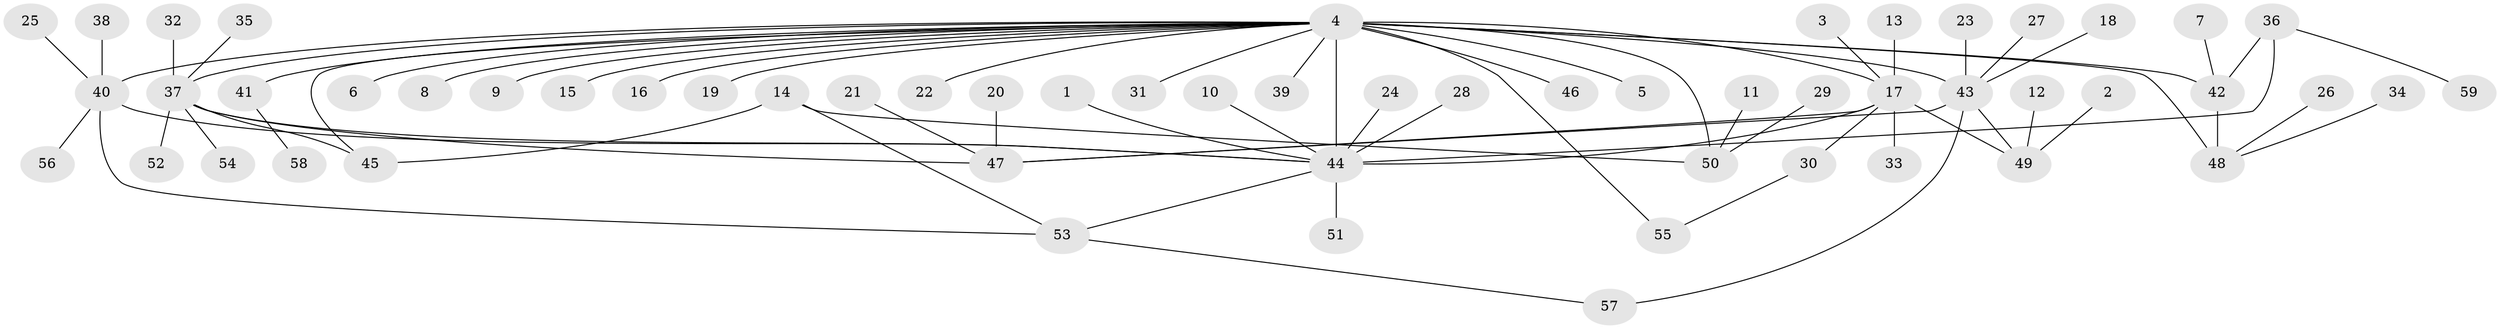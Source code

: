 // original degree distribution, {5: 0.017094017094017096, 26: 0.008547008547008548, 3: 0.11965811965811966, 6: 0.03418803418803419, 1: 0.5641025641025641, 9: 0.02564102564102564, 2: 0.17094017094017094, 8: 0.008547008547008548, 7: 0.02564102564102564, 4: 0.02564102564102564}
// Generated by graph-tools (version 1.1) at 2025/26/03/09/25 03:26:00]
// undirected, 59 vertices, 72 edges
graph export_dot {
graph [start="1"]
  node [color=gray90,style=filled];
  1;
  2;
  3;
  4;
  5;
  6;
  7;
  8;
  9;
  10;
  11;
  12;
  13;
  14;
  15;
  16;
  17;
  18;
  19;
  20;
  21;
  22;
  23;
  24;
  25;
  26;
  27;
  28;
  29;
  30;
  31;
  32;
  33;
  34;
  35;
  36;
  37;
  38;
  39;
  40;
  41;
  42;
  43;
  44;
  45;
  46;
  47;
  48;
  49;
  50;
  51;
  52;
  53;
  54;
  55;
  56;
  57;
  58;
  59;
  1 -- 44 [weight=1.0];
  2 -- 49 [weight=1.0];
  3 -- 17 [weight=1.0];
  4 -- 5 [weight=2.0];
  4 -- 6 [weight=1.0];
  4 -- 8 [weight=1.0];
  4 -- 9 [weight=1.0];
  4 -- 15 [weight=1.0];
  4 -- 16 [weight=1.0];
  4 -- 17 [weight=3.0];
  4 -- 19 [weight=1.0];
  4 -- 22 [weight=1.0];
  4 -- 31 [weight=1.0];
  4 -- 37 [weight=1.0];
  4 -- 39 [weight=1.0];
  4 -- 40 [weight=1.0];
  4 -- 41 [weight=1.0];
  4 -- 42 [weight=1.0];
  4 -- 43 [weight=2.0];
  4 -- 44 [weight=2.0];
  4 -- 45 [weight=1.0];
  4 -- 46 [weight=1.0];
  4 -- 48 [weight=2.0];
  4 -- 50 [weight=1.0];
  4 -- 55 [weight=1.0];
  7 -- 42 [weight=1.0];
  10 -- 44 [weight=1.0];
  11 -- 50 [weight=1.0];
  12 -- 49 [weight=1.0];
  13 -- 17 [weight=1.0];
  14 -- 45 [weight=1.0];
  14 -- 50 [weight=1.0];
  14 -- 53 [weight=1.0];
  17 -- 30 [weight=1.0];
  17 -- 33 [weight=1.0];
  17 -- 44 [weight=1.0];
  17 -- 47 [weight=1.0];
  17 -- 49 [weight=1.0];
  18 -- 43 [weight=1.0];
  20 -- 47 [weight=1.0];
  21 -- 47 [weight=1.0];
  23 -- 43 [weight=1.0];
  24 -- 44 [weight=1.0];
  25 -- 40 [weight=1.0];
  26 -- 48 [weight=1.0];
  27 -- 43 [weight=1.0];
  28 -- 44 [weight=1.0];
  29 -- 50 [weight=1.0];
  30 -- 55 [weight=1.0];
  32 -- 37 [weight=1.0];
  34 -- 48 [weight=1.0];
  35 -- 37 [weight=1.0];
  36 -- 42 [weight=1.0];
  36 -- 44 [weight=2.0];
  36 -- 59 [weight=1.0];
  37 -- 44 [weight=1.0];
  37 -- 45 [weight=1.0];
  37 -- 47 [weight=1.0];
  37 -- 52 [weight=1.0];
  37 -- 54 [weight=1.0];
  38 -- 40 [weight=1.0];
  40 -- 44 [weight=2.0];
  40 -- 53 [weight=1.0];
  40 -- 56 [weight=1.0];
  41 -- 58 [weight=1.0];
  42 -- 48 [weight=1.0];
  43 -- 47 [weight=1.0];
  43 -- 49 [weight=1.0];
  43 -- 57 [weight=1.0];
  44 -- 51 [weight=1.0];
  44 -- 53 [weight=1.0];
  53 -- 57 [weight=1.0];
}
